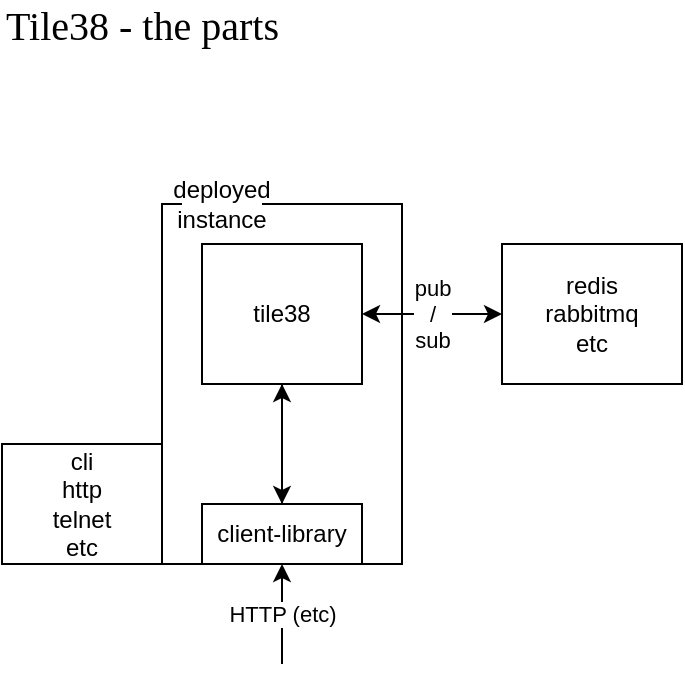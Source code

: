 <mxfile version="12.5.8" type="github"><diagram id="9z21oFWGTLDdN-fgxHBP" name="Page-1"><mxGraphModel dx="957" dy="432" grid="1" gridSize="10" guides="1" tooltips="1" connect="1" arrows="1" fold="1" page="1" pageScale="1" pageWidth="850" pageHeight="1100" math="0" shadow="0"><root><mxCell id="0"/><mxCell id="1" parent="0"/><mxCell id="Sn_goM1bfUvjUXdb25ys-12" value="" style="rounded=0;whiteSpace=wrap;html=1;" vertex="1" parent="1"><mxGeometry x="160" y="140" width="120" height="180" as="geometry"/></mxCell><mxCell id="Sn_goM1bfUvjUXdb25ys-10" style="edgeStyle=orthogonalEdgeStyle;rounded=0;orthogonalLoop=1;jettySize=auto;html=1;entryX=0.5;entryY=1;entryDx=0;entryDy=0;" edge="1" parent="1" source="Sn_goM1bfUvjUXdb25ys-1" target="Sn_goM1bfUvjUXdb25ys-2"><mxGeometry relative="1" as="geometry"/></mxCell><mxCell id="Sn_goM1bfUvjUXdb25ys-13" value="HTTP (etc)" style="edgeStyle=orthogonalEdgeStyle;rounded=0;orthogonalLoop=1;jettySize=auto;html=1;" edge="1" parent="1" target="Sn_goM1bfUvjUXdb25ys-1"><mxGeometry relative="1" as="geometry"><mxPoint x="220" y="370" as="sourcePoint"/><Array as="points"><mxPoint x="220" y="350"/><mxPoint x="220" y="350"/></Array></mxGeometry></mxCell><mxCell id="Sn_goM1bfUvjUXdb25ys-1" value="client-library" style="rounded=0;whiteSpace=wrap;html=1;" vertex="1" parent="1"><mxGeometry x="180" y="290" width="80" height="30" as="geometry"/></mxCell><mxCell id="Sn_goM1bfUvjUXdb25ys-11" style="edgeStyle=orthogonalEdgeStyle;rounded=0;orthogonalLoop=1;jettySize=auto;html=1;" edge="1" parent="1" source="Sn_goM1bfUvjUXdb25ys-2"><mxGeometry relative="1" as="geometry"><mxPoint x="220" y="290" as="targetPoint"/></mxGeometry></mxCell><mxCell id="Sn_goM1bfUvjUXdb25ys-2" value="tile38" style="rounded=0;whiteSpace=wrap;html=1;" vertex="1" parent="1"><mxGeometry x="180" y="160" width="80" height="70" as="geometry"/></mxCell><mxCell id="Sn_goM1bfUvjUXdb25ys-5" value="redis&lt;br&gt;rabbitmq&lt;br&gt;etc" style="rounded=0;whiteSpace=wrap;html=1;" vertex="1" parent="1"><mxGeometry x="330" y="160" width="90" height="70" as="geometry"/></mxCell><mxCell id="Sn_goM1bfUvjUXdb25ys-8" value="cli&lt;br&gt;http&lt;br&gt;telnet&lt;br&gt;etc&lt;br&gt;" style="rounded=0;whiteSpace=wrap;html=1;" vertex="1" parent="1"><mxGeometry x="80" y="260" width="80" height="60" as="geometry"/></mxCell><mxCell id="Sn_goM1bfUvjUXdb25ys-9" value="pub&lt;br&gt;/&lt;br&gt;sub&lt;br&gt;" style="endArrow=classic;startArrow=classic;html=1;exitX=1;exitY=0.5;exitDx=0;exitDy=0;entryX=0;entryY=0.5;entryDx=0;entryDy=0;" edge="1" parent="1" source="Sn_goM1bfUvjUXdb25ys-2" target="Sn_goM1bfUvjUXdb25ys-5"><mxGeometry width="50" height="50" relative="1" as="geometry"><mxPoint x="270" y="230" as="sourcePoint"/><mxPoint x="320" y="180" as="targetPoint"/></mxGeometry></mxCell><mxCell id="Sn_goM1bfUvjUXdb25ys-14" value="deployed instance&lt;br&gt;" style="text;html=1;strokeColor=none;fillColor=#ffffff;align=center;verticalAlign=middle;whiteSpace=wrap;rounded=0;" vertex="1" parent="1"><mxGeometry x="170" y="130" width="40" height="20" as="geometry"/></mxCell><mxCell id="Sn_goM1bfUvjUXdb25ys-16" value="&lt;font face=&quot;Verdana&quot; style=&quot;font-size: 20px&quot;&gt;Tile38 - the parts&lt;/font&gt;" style="text;html=1;strokeColor=none;fillColor=none;align=left;verticalAlign=middle;whiteSpace=wrap;rounded=0;" vertex="1" parent="1"><mxGeometry x="80" y="40" width="280" height="20" as="geometry"/></mxCell></root></mxGraphModel></diagram></mxfile>